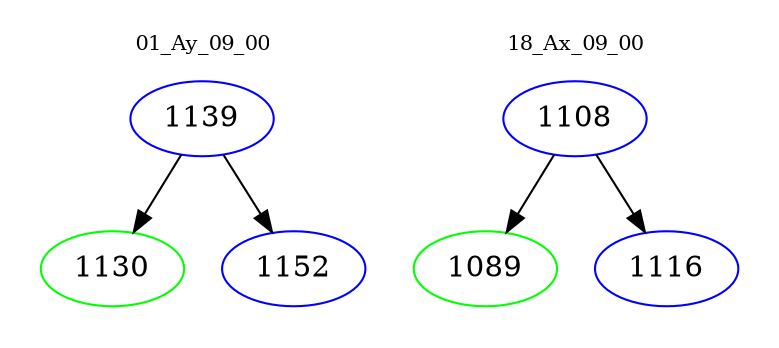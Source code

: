 digraph{
subgraph cluster_0 {
color = white
label = "01_Ay_09_00";
fontsize=10;
T0_1139 [label="1139", color="blue"]
T0_1139 -> T0_1130 [color="black"]
T0_1130 [label="1130", color="green"]
T0_1139 -> T0_1152 [color="black"]
T0_1152 [label="1152", color="blue"]
}
subgraph cluster_1 {
color = white
label = "18_Ax_09_00";
fontsize=10;
T1_1108 [label="1108", color="blue"]
T1_1108 -> T1_1089 [color="black"]
T1_1089 [label="1089", color="green"]
T1_1108 -> T1_1116 [color="black"]
T1_1116 [label="1116", color="blue"]
}
}
